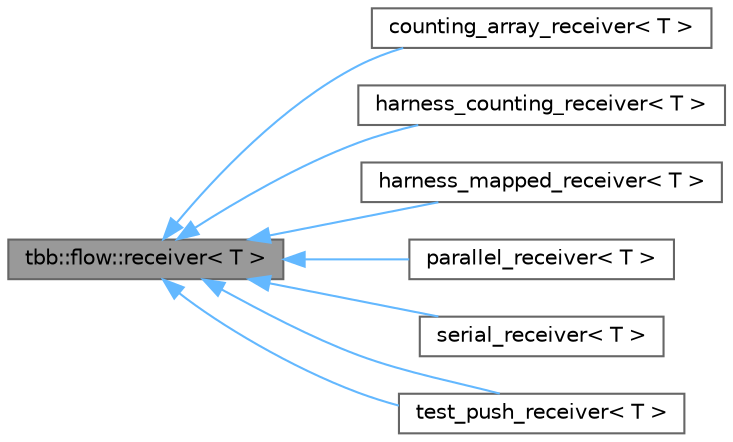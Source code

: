 digraph "tbb::flow::receiver&lt; T &gt;"
{
 // LATEX_PDF_SIZE
  bgcolor="transparent";
  edge [fontname=Helvetica,fontsize=10,labelfontname=Helvetica,labelfontsize=10];
  node [fontname=Helvetica,fontsize=10,shape=box,height=0.2,width=0.4];
  rankdir="LR";
  Node1 [id="Node000001",label="tbb::flow::receiver\< T \>",height=0.2,width=0.4,color="gray40", fillcolor="grey60", style="filled", fontcolor="black",tooltip="Pure virtual template class that defines a receiver of messages of type T"];
  Node1 -> Node2 [id="edge1_Node000001_Node000002",dir="back",color="steelblue1",style="solid",tooltip=" "];
  Node2 [id="Node000002",label="counting_array_receiver\< T \>",height=0.2,width=0.4,color="gray40", fillcolor="white", style="filled",URL="$classcounting__array__receiver.html",tooltip=" "];
  Node1 -> Node3 [id="edge2_Node000001_Node000003",dir="back",color="steelblue1",style="solid",tooltip=" "];
  Node3 [id="Node000003",label="harness_counting_receiver\< T \>",height=0.2,width=0.4,color="gray40", fillcolor="white", style="filled",URL="$structharness__counting__receiver.html",tooltip="Counts the number of puts received"];
  Node1 -> Node4 [id="edge3_Node000001_Node000004",dir="back",color="steelblue1",style="solid",tooltip=" "];
  Node4 [id="Node000004",label="harness_mapped_receiver\< T \>",height=0.2,width=0.4,color="gray40", fillcolor="white", style="filled",URL="$structharness__mapped__receiver.html",tooltip="Counts the number of puts received"];
  Node1 -> Node5 [id="edge4_Node000001_Node000005",dir="back",color="steelblue1",style="solid",tooltip=" "];
  Node5 [id="Node000005",label="parallel_receiver\< T \>",height=0.2,width=0.4,color="gray40", fillcolor="white", style="filled",URL="$structparallel__receiver.html",tooltip=" "];
  Node1 -> Node6 [id="edge5_Node000001_Node000006",dir="back",color="steelblue1",style="solid",tooltip=" "];
  Node6 [id="Node000006",label="serial_receiver\< T \>",height=0.2,width=0.4,color="gray40", fillcolor="white", style="filled",URL="$structserial__receiver.html",tooltip=" "];
  Node1 -> Node7 [id="edge6_Node000001_Node000007",dir="back",color="steelblue1",style="solid",tooltip=" "];
  Node7 [id="Node000007",label="test_push_receiver\< T \>",height=0.2,width=0.4,color="gray40", fillcolor="white", style="filled",URL="$classtest__push__receiver.html",tooltip=" "];
  Node1 -> Node7 [id="edge7_Node000001_Node000007",dir="back",color="steelblue1",style="solid",tooltip=" "];
}
